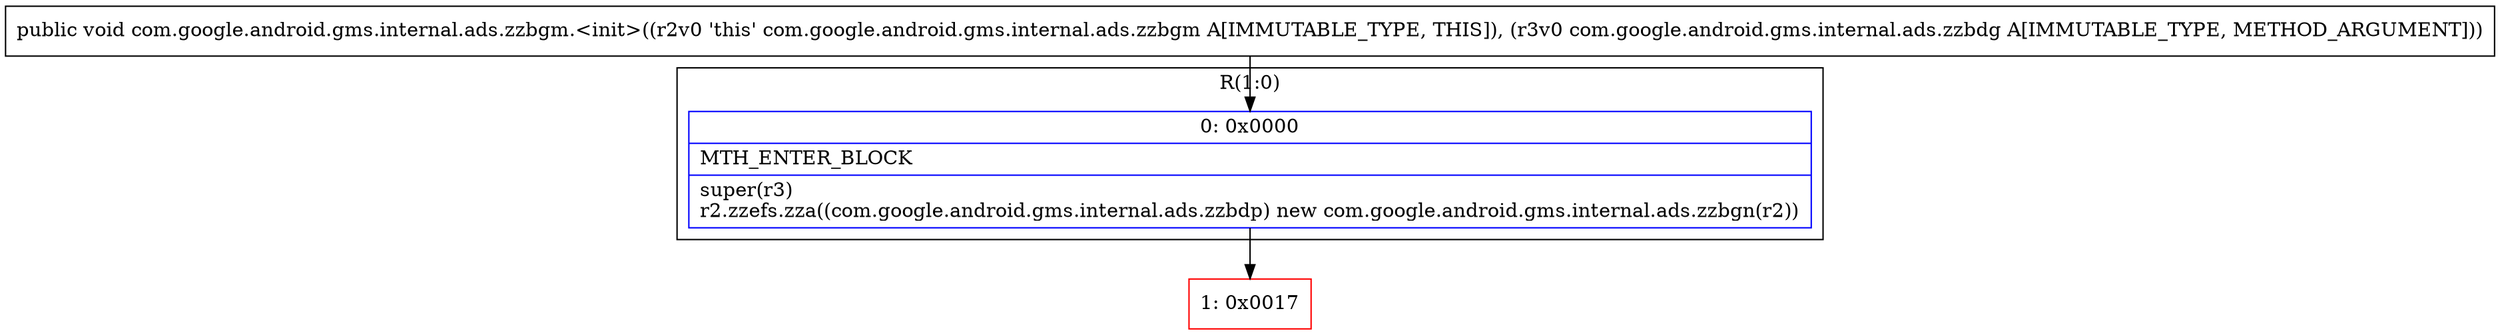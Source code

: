 digraph "CFG forcom.google.android.gms.internal.ads.zzbgm.\<init\>(Lcom\/google\/android\/gms\/internal\/ads\/zzbdg;)V" {
subgraph cluster_Region_256092394 {
label = "R(1:0)";
node [shape=record,color=blue];
Node_0 [shape=record,label="{0\:\ 0x0000|MTH_ENTER_BLOCK\l|super(r3)\lr2.zzefs.zza((com.google.android.gms.internal.ads.zzbdp) new com.google.android.gms.internal.ads.zzbgn(r2))\l}"];
}
Node_1 [shape=record,color=red,label="{1\:\ 0x0017}"];
MethodNode[shape=record,label="{public void com.google.android.gms.internal.ads.zzbgm.\<init\>((r2v0 'this' com.google.android.gms.internal.ads.zzbgm A[IMMUTABLE_TYPE, THIS]), (r3v0 com.google.android.gms.internal.ads.zzbdg A[IMMUTABLE_TYPE, METHOD_ARGUMENT])) }"];
MethodNode -> Node_0;
Node_0 -> Node_1;
}

